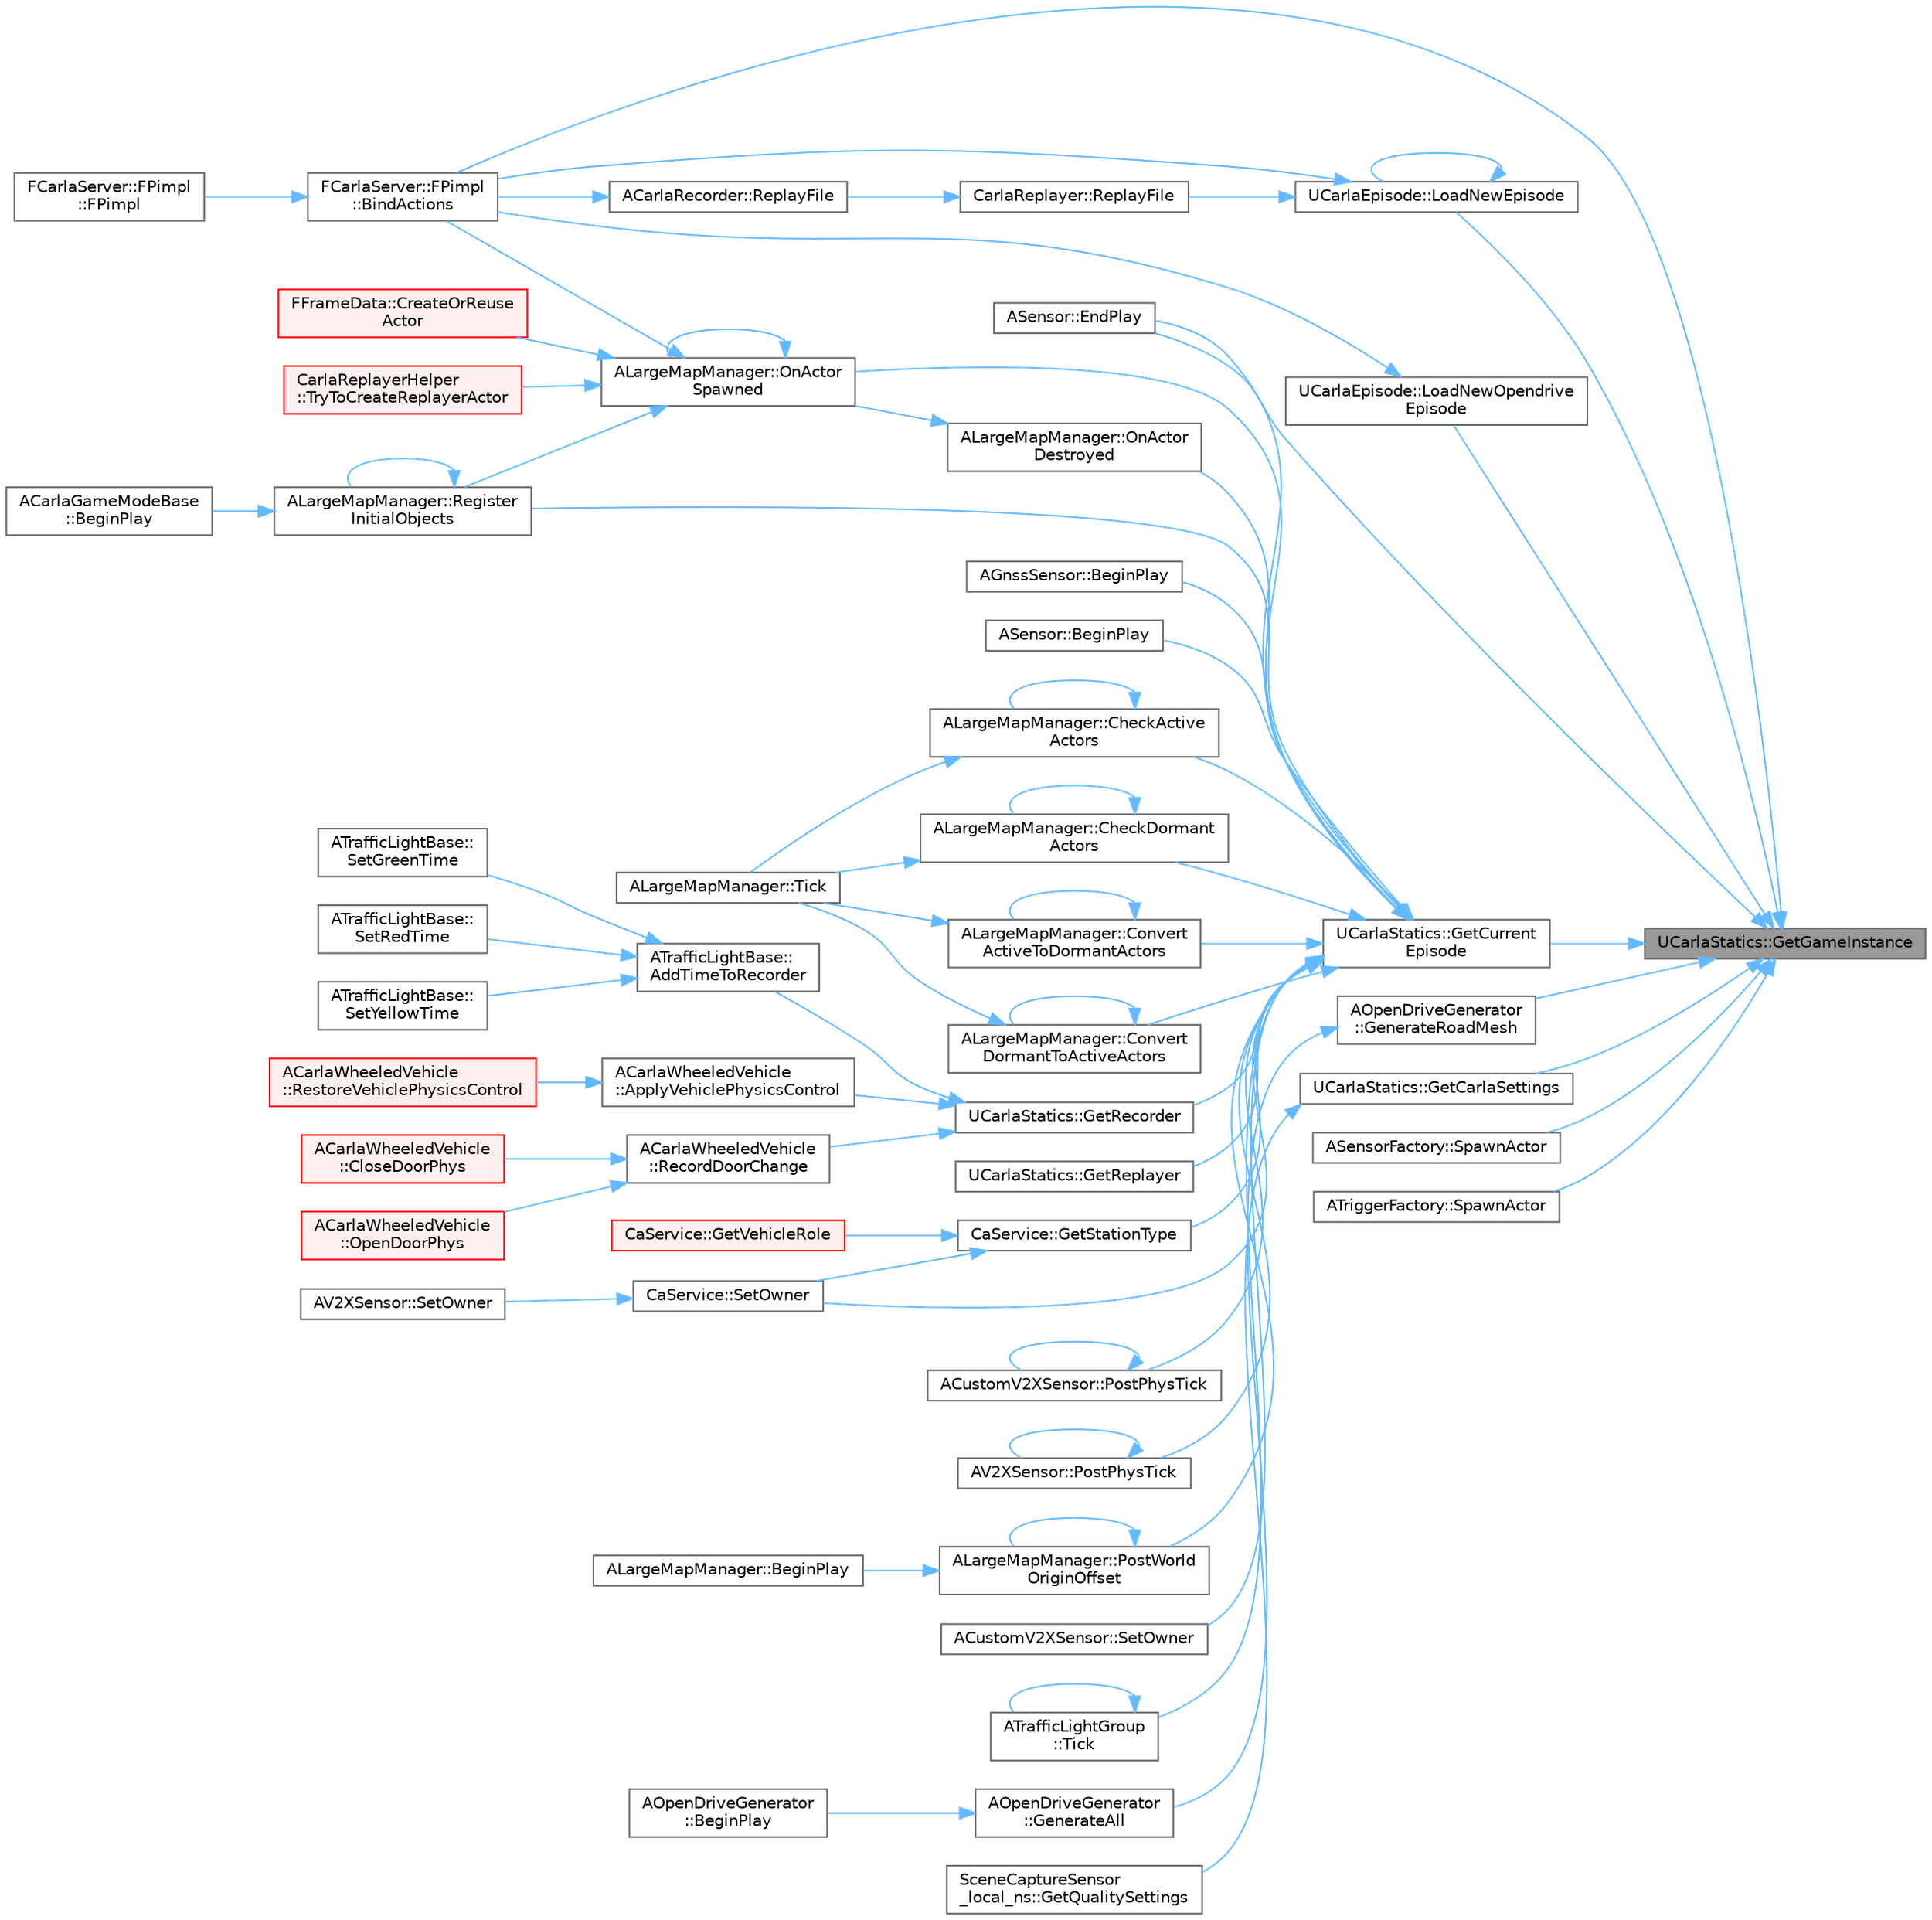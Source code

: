digraph "UCarlaStatics::GetGameInstance"
{
 // INTERACTIVE_SVG=YES
 // LATEX_PDF_SIZE
  bgcolor="transparent";
  edge [fontname=Helvetica,fontsize=10,labelfontname=Helvetica,labelfontsize=10];
  node [fontname=Helvetica,fontsize=10,shape=box,height=0.2,width=0.4];
  rankdir="RL";
  Node1 [id="Node000001",label="UCarlaStatics::GetGameInstance",height=0.2,width=0.4,color="gray40", fillcolor="grey60", style="filled", fontcolor="black",tooltip=" "];
  Node1 -> Node2 [id="edge1_Node000001_Node000002",dir="back",color="steelblue1",style="solid",tooltip=" "];
  Node2 [id="Node000002",label="FCarlaServer::FPimpl\l::BindActions",height=0.2,width=0.4,color="grey40", fillcolor="white", style="filled",URL="$d7/d97/classFCarlaServer_1_1FPimpl.html#a675a6b572112a21e8bc011dddfd0de86",tooltip=" "];
  Node2 -> Node3 [id="edge2_Node000002_Node000003",dir="back",color="steelblue1",style="solid",tooltip=" "];
  Node3 [id="Node000003",label="FCarlaServer::FPimpl\l::FPimpl",height=0.2,width=0.4,color="grey40", fillcolor="white", style="filled",URL="$d7/d97/classFCarlaServer_1_1FPimpl.html#ab9ff29fc81bd2f9a14677941c7f7b62d",tooltip=" "];
  Node1 -> Node4 [id="edge3_Node000001_Node000004",dir="back",color="steelblue1",style="solid",tooltip=" "];
  Node4 [id="Node000004",label="ASensor::EndPlay",height=0.2,width=0.4,color="grey40", fillcolor="white", style="filled",URL="$d3/d01/classASensor.html#a1c9f916c2383430fb6a125a3d2725c76",tooltip=" "];
  Node1 -> Node5 [id="edge4_Node000001_Node000005",dir="back",color="steelblue1",style="solid",tooltip=" "];
  Node5 [id="Node000005",label="AOpenDriveGenerator\l::GenerateRoadMesh",height=0.2,width=0.4,color="grey40", fillcolor="white", style="filled",URL="$d1/db0/classAOpenDriveGenerator.html#a694d4a1aa944fdb39620d8c06ddb11b5",tooltip="Generates the road and sidewalk mesh based on the OpenDRIVE information."];
  Node5 -> Node6 [id="edge5_Node000005_Node000006",dir="back",color="steelblue1",style="solid",tooltip=" "];
  Node6 [id="Node000006",label="AOpenDriveGenerator\l::GenerateAll",height=0.2,width=0.4,color="grey40", fillcolor="white", style="filled",URL="$d1/db0/classAOpenDriveGenerator.html#ac2724dde02c2a8ea7b25f11107f734a7",tooltip=" "];
  Node6 -> Node7 [id="edge6_Node000006_Node000007",dir="back",color="steelblue1",style="solid",tooltip=" "];
  Node7 [id="Node000007",label="AOpenDriveGenerator\l::BeginPlay",height=0.2,width=0.4,color="grey40", fillcolor="white", style="filled",URL="$d1/db0/classAOpenDriveGenerator.html#aab0452237a38c80a16bc5e96018e6819",tooltip=" "];
  Node1 -> Node8 [id="edge7_Node000001_Node000008",dir="back",color="steelblue1",style="solid",tooltip=" "];
  Node8 [id="Node000008",label="UCarlaStatics::GetCarlaSettings",height=0.2,width=0.4,color="grey40", fillcolor="white", style="filled",URL="$d7/d1e/classUCarlaStatics.html#a44a8548d0a8facfa8fe776c082ce85dc",tooltip=" "];
  Node8 -> Node9 [id="edge8_Node000008_Node000009",dir="back",color="steelblue1",style="solid",tooltip=" "];
  Node9 [id="Node000009",label="SceneCaptureSensor\l_local_ns::GetQualitySettings",height=0.2,width=0.4,color="grey40", fillcolor="white", style="filled",URL="$d4/d8e/namespaceSceneCaptureSensor__local__ns.html#a6fabbf54ccb10e224c102888ae4e8191",tooltip=" "];
  Node1 -> Node10 [id="edge9_Node000001_Node000010",dir="back",color="steelblue1",style="solid",tooltip=" "];
  Node10 [id="Node000010",label="UCarlaStatics::GetCurrent\lEpisode",height=0.2,width=0.4,color="grey40", fillcolor="white", style="filled",URL="$d7/d1e/classUCarlaStatics.html#a83f2a341e32413abf1ec85ee740c2036",tooltip=" "];
  Node10 -> Node11 [id="edge10_Node000010_Node000011",dir="back",color="steelblue1",style="solid",tooltip=" "];
  Node11 [id="Node000011",label="AGnssSensor::BeginPlay",height=0.2,width=0.4,color="grey40", fillcolor="white", style="filled",URL="$d0/dc3/classAGnssSensor.html#acea9f41a2082ea77b67c9a477888b0ef",tooltip=" "];
  Node10 -> Node12 [id="edge11_Node000010_Node000012",dir="back",color="steelblue1",style="solid",tooltip=" "];
  Node12 [id="Node000012",label="ASensor::BeginPlay",height=0.2,width=0.4,color="grey40", fillcolor="white", style="filled",URL="$d3/d01/classASensor.html#ae63f0e969a04a2c3e9b4c1e7c9d04415",tooltip=" "];
  Node10 -> Node13 [id="edge12_Node000010_Node000013",dir="back",color="steelblue1",style="solid",tooltip=" "];
  Node13 [id="Node000013",label="ALargeMapManager::CheckActive\lActors",height=0.2,width=0.4,color="grey40", fillcolor="white", style="filled",URL="$d9/d4b/classALargeMapManager.html#a4d5cd9f2685df9c0b4b7f0bb1e438d51",tooltip=" "];
  Node13 -> Node13 [id="edge13_Node000013_Node000013",dir="back",color="steelblue1",style="solid",tooltip=" "];
  Node13 -> Node14 [id="edge14_Node000013_Node000014",dir="back",color="steelblue1",style="solid",tooltip=" "];
  Node14 [id="Node000014",label="ALargeMapManager::Tick",height=0.2,width=0.4,color="grey40", fillcolor="white", style="filled",URL="$d9/d4b/classALargeMapManager.html#aa8b88f7b5c296ff148be41becbd67201",tooltip=" "];
  Node10 -> Node15 [id="edge15_Node000010_Node000015",dir="back",color="steelblue1",style="solid",tooltip=" "];
  Node15 [id="Node000015",label="ALargeMapManager::CheckDormant\lActors",height=0.2,width=0.4,color="grey40", fillcolor="white", style="filled",URL="$d9/d4b/classALargeMapManager.html#a3726918078acb9facd89c80060c19bd5",tooltip=" "];
  Node15 -> Node15 [id="edge16_Node000015_Node000015",dir="back",color="steelblue1",style="solid",tooltip=" "];
  Node15 -> Node14 [id="edge17_Node000015_Node000014",dir="back",color="steelblue1",style="solid",tooltip=" "];
  Node10 -> Node16 [id="edge18_Node000010_Node000016",dir="back",color="steelblue1",style="solid",tooltip=" "];
  Node16 [id="Node000016",label="ALargeMapManager::Convert\lActiveToDormantActors",height=0.2,width=0.4,color="grey40", fillcolor="white", style="filled",URL="$d9/d4b/classALargeMapManager.html#a2d2e749399bfa87c7489acafbda4b9c4",tooltip=" "];
  Node16 -> Node16 [id="edge19_Node000016_Node000016",dir="back",color="steelblue1",style="solid",tooltip=" "];
  Node16 -> Node14 [id="edge20_Node000016_Node000014",dir="back",color="steelblue1",style="solid",tooltip=" "];
  Node10 -> Node17 [id="edge21_Node000010_Node000017",dir="back",color="steelblue1",style="solid",tooltip=" "];
  Node17 [id="Node000017",label="ALargeMapManager::Convert\lDormantToActiveActors",height=0.2,width=0.4,color="grey40", fillcolor="white", style="filled",URL="$d9/d4b/classALargeMapManager.html#a062965aae5dfdacf19dd1e99649297ef",tooltip=" "];
  Node17 -> Node17 [id="edge22_Node000017_Node000017",dir="back",color="steelblue1",style="solid",tooltip=" "];
  Node17 -> Node14 [id="edge23_Node000017_Node000014",dir="back",color="steelblue1",style="solid",tooltip=" "];
  Node10 -> Node4 [id="edge24_Node000010_Node000004",dir="back",color="steelblue1",style="solid",tooltip=" "];
  Node10 -> Node18 [id="edge25_Node000010_Node000018",dir="back",color="steelblue1",style="solid",tooltip=" "];
  Node18 [id="Node000018",label="UCarlaStatics::GetRecorder",height=0.2,width=0.4,color="grey40", fillcolor="white", style="filled",URL="$d7/d1e/classUCarlaStatics.html#adf84009ecb71dd12430e36c61a030c91",tooltip=" "];
  Node18 -> Node19 [id="edge26_Node000018_Node000019",dir="back",color="steelblue1",style="solid",tooltip=" "];
  Node19 [id="Node000019",label="ATrafficLightBase::\lAddTimeToRecorder",height=0.2,width=0.4,color="grey40", fillcolor="white", style="filled",URL="$d2/d23/classATrafficLightBase.html#a198ef6d46059a738a74ab3e486e72480",tooltip=" "];
  Node19 -> Node20 [id="edge27_Node000019_Node000020",dir="back",color="steelblue1",style="solid",tooltip=" "];
  Node20 [id="Node000020",label="ATrafficLightBase::\lSetGreenTime",height=0.2,width=0.4,color="grey40", fillcolor="white", style="filled",URL="$d2/d23/classATrafficLightBase.html#a206a26b4e94cae1f78d980956aa30b63",tooltip=" "];
  Node19 -> Node21 [id="edge28_Node000019_Node000021",dir="back",color="steelblue1",style="solid",tooltip=" "];
  Node21 [id="Node000021",label="ATrafficLightBase::\lSetRedTime",height=0.2,width=0.4,color="grey40", fillcolor="white", style="filled",URL="$d2/d23/classATrafficLightBase.html#a2e9bf395dc79771a44894ca2a707a20e",tooltip=" "];
  Node19 -> Node22 [id="edge29_Node000019_Node000022",dir="back",color="steelblue1",style="solid",tooltip=" "];
  Node22 [id="Node000022",label="ATrafficLightBase::\lSetYellowTime",height=0.2,width=0.4,color="grey40", fillcolor="white", style="filled",URL="$d2/d23/classATrafficLightBase.html#a8972cbc12685d90117a42884cbfe7dbf",tooltip=" "];
  Node18 -> Node23 [id="edge30_Node000018_Node000023",dir="back",color="steelblue1",style="solid",tooltip=" "];
  Node23 [id="Node000023",label="ACarlaWheeledVehicle\l::ApplyVehiclePhysicsControl",height=0.2,width=0.4,color="grey40", fillcolor="white", style="filled",URL="$d5/d70/classACarlaWheeledVehicle.html#a3e610d951ef26385950981f732fa9f42",tooltip=" "];
  Node23 -> Node24 [id="edge31_Node000023_Node000024",dir="back",color="steelblue1",style="solid",tooltip=" "];
  Node24 [id="Node000024",label="ACarlaWheeledVehicle\l::RestoreVehiclePhysicsControl",height=0.2,width=0.4,color="red", fillcolor="#FFF0F0", style="filled",URL="$d5/d70/classACarlaWheeledVehicle.html#a0eb752614da592e60b34079ca09d0331",tooltip=" "];
  Node18 -> Node36 [id="edge32_Node000018_Node000036",dir="back",color="steelblue1",style="solid",tooltip=" "];
  Node36 [id="Node000036",label="ACarlaWheeledVehicle\l::RecordDoorChange",height=0.2,width=0.4,color="grey40", fillcolor="white", style="filled",URL="$d5/d70/classACarlaWheeledVehicle.html#a087b3bd2e47d6662fce3e4f0da7cca61",tooltip=" "];
  Node36 -> Node37 [id="edge33_Node000036_Node000037",dir="back",color="steelblue1",style="solid",tooltip=" "];
  Node37 [id="Node000037",label="ACarlaWheeledVehicle\l::CloseDoorPhys",height=0.2,width=0.4,color="red", fillcolor="#FFF0F0", style="filled",URL="$d5/d70/classACarlaWheeledVehicle.html#a114c84eaff7178ef92e37ea0e0ac9e34",tooltip=" "];
  Node36 -> Node42 [id="edge34_Node000036_Node000042",dir="back",color="steelblue1",style="solid",tooltip=" "];
  Node42 [id="Node000042",label="ACarlaWheeledVehicle\l::OpenDoorPhys",height=0.2,width=0.4,color="red", fillcolor="#FFF0F0", style="filled",URL="$d5/d70/classACarlaWheeledVehicle.html#ac366b344047c94137d813a4a8a35eaeb",tooltip=" "];
  Node10 -> Node44 [id="edge35_Node000010_Node000044",dir="back",color="steelblue1",style="solid",tooltip=" "];
  Node44 [id="Node000044",label="UCarlaStatics::GetReplayer",height=0.2,width=0.4,color="grey40", fillcolor="white", style="filled",URL="$d7/d1e/classUCarlaStatics.html#a5ee29a8e81946d980005498cfe5bb8bf",tooltip=" "];
  Node10 -> Node45 [id="edge36_Node000010_Node000045",dir="back",color="steelblue1",style="solid",tooltip=" "];
  Node45 [id="Node000045",label="CaService::GetStationType",height=0.2,width=0.4,color="grey40", fillcolor="white", style="filled",URL="$dc/d72/classCaService.html#a7105f7ab694ddaea0197a56de24b73b3",tooltip=" "];
  Node45 -> Node46 [id="edge37_Node000045_Node000046",dir="back",color="steelblue1",style="solid",tooltip=" "];
  Node46 [id="Node000046",label="CaService::GetVehicleRole",height=0.2,width=0.4,color="red", fillcolor="#FFF0F0", style="filled",URL="$dc/d72/classCaService.html#ac397149ba82d955896c5ea232b08a572",tooltip=" "];
  Node45 -> Node54 [id="edge38_Node000045_Node000054",dir="back",color="steelblue1",style="solid",tooltip=" "];
  Node54 [id="Node000054",label="CaService::SetOwner",height=0.2,width=0.4,color="grey40", fillcolor="white", style="filled",URL="$dc/d72/classCaService.html#a39ee849e0fefea467ca92bc71f5fe392",tooltip=" "];
  Node54 -> Node55 [id="edge39_Node000054_Node000055",dir="back",color="steelblue1",style="solid",tooltip=" "];
  Node55 [id="Node000055",label="AV2XSensor::SetOwner",height=0.2,width=0.4,color="grey40", fillcolor="white", style="filled",URL="$d3/dd4/classAV2XSensor.html#abd5c6417564756ef510da38fdab63738",tooltip=" "];
  Node10 -> Node56 [id="edge40_Node000010_Node000056",dir="back",color="steelblue1",style="solid",tooltip=" "];
  Node56 [id="Node000056",label="ALargeMapManager::OnActor\lDestroyed",height=0.2,width=0.4,color="grey40", fillcolor="white", style="filled",URL="$d9/d4b/classALargeMapManager.html#a545b402731ad2e1bb7e5ee16a8ce8cbf",tooltip=" "];
  Node56 -> Node57 [id="edge41_Node000056_Node000057",dir="back",color="steelblue1",style="solid",tooltip=" "];
  Node57 [id="Node000057",label="ALargeMapManager::OnActor\lSpawned",height=0.2,width=0.4,color="grey40", fillcolor="white", style="filled",URL="$d9/d4b/classALargeMapManager.html#a4db8db5e5de04f87f71b1fd36d9b6735",tooltip=" "];
  Node57 -> Node2 [id="edge42_Node000057_Node000002",dir="back",color="steelblue1",style="solid",tooltip=" "];
  Node57 -> Node58 [id="edge43_Node000057_Node000058",dir="back",color="steelblue1",style="solid",tooltip=" "];
  Node58 [id="Node000058",label="FFrameData::CreateOrReuse\lActor",height=0.2,width=0.4,color="red", fillcolor="#FFF0F0", style="filled",URL="$de/db4/classFFrameData.html#a1a36eaa480c6a680c42ad3a4af5452e9",tooltip=" "];
  Node57 -> Node57 [id="edge44_Node000057_Node000057",dir="back",color="steelblue1",style="solid",tooltip=" "];
  Node57 -> Node61 [id="edge45_Node000057_Node000061",dir="back",color="steelblue1",style="solid",tooltip=" "];
  Node61 [id="Node000061",label="ALargeMapManager::Register\lInitialObjects",height=0.2,width=0.4,color="grey40", fillcolor="white", style="filled",URL="$d9/d4b/classALargeMapManager.html#a0cb42207dd6d375bd65bdafe6ae9e9f9",tooltip=" "];
  Node61 -> Node62 [id="edge46_Node000061_Node000062",dir="back",color="steelblue1",style="solid",tooltip=" "];
  Node62 [id="Node000062",label="ACarlaGameModeBase\l::BeginPlay",height=0.2,width=0.4,color="grey40", fillcolor="white", style="filled",URL="$db/de5/classACarlaGameModeBase.html#a3909b055b351f69d7ad1e39a42e72e3d",tooltip=" "];
  Node61 -> Node61 [id="edge47_Node000061_Node000061",dir="back",color="steelblue1",style="solid",tooltip=" "];
  Node57 -> Node63 [id="edge48_Node000057_Node000063",dir="back",color="steelblue1",style="solid",tooltip=" "];
  Node63 [id="Node000063",label="CarlaReplayerHelper\l::TryToCreateReplayerActor",height=0.2,width=0.4,color="red", fillcolor="#FFF0F0", style="filled",URL="$d8/d27/classCarlaReplayerHelper.html#a12b09e8ccf752714a3114f9858c274e7",tooltip=" "];
  Node10 -> Node57 [id="edge49_Node000010_Node000057",dir="back",color="steelblue1",style="solid",tooltip=" "];
  Node10 -> Node80 [id="edge50_Node000010_Node000080",dir="back",color="steelblue1",style="solid",tooltip=" "];
  Node80 [id="Node000080",label="ACustomV2XSensor::PostPhysTick",height=0.2,width=0.4,color="grey40", fillcolor="white", style="filled",URL="$de/d1f/classACustomV2XSensor.html#ab7792a4f25d71f82e3bebb3828fab743",tooltip=" "];
  Node80 -> Node80 [id="edge51_Node000080_Node000080",dir="back",color="steelblue1",style="solid",tooltip=" "];
  Node10 -> Node81 [id="edge52_Node000010_Node000081",dir="back",color="steelblue1",style="solid",tooltip=" "];
  Node81 [id="Node000081",label="AV2XSensor::PostPhysTick",height=0.2,width=0.4,color="grey40", fillcolor="white", style="filled",URL="$d3/dd4/classAV2XSensor.html#ab14344142856578bb4cc69b597318a9c",tooltip=" "];
  Node81 -> Node81 [id="edge53_Node000081_Node000081",dir="back",color="steelblue1",style="solid",tooltip=" "];
  Node10 -> Node82 [id="edge54_Node000010_Node000082",dir="back",color="steelblue1",style="solid",tooltip=" "];
  Node82 [id="Node000082",label="ALargeMapManager::PostWorld\lOriginOffset",height=0.2,width=0.4,color="grey40", fillcolor="white", style="filled",URL="$d9/d4b/classALargeMapManager.html#abf26c31bbf6b18e678d4aff461f2913e",tooltip=" "];
  Node82 -> Node83 [id="edge55_Node000082_Node000083",dir="back",color="steelblue1",style="solid",tooltip=" "];
  Node83 [id="Node000083",label="ALargeMapManager::BeginPlay",height=0.2,width=0.4,color="grey40", fillcolor="white", style="filled",URL="$d9/d4b/classALargeMapManager.html#a173575639e1f2c91e0b288c979598c21",tooltip=" "];
  Node82 -> Node82 [id="edge56_Node000082_Node000082",dir="back",color="steelblue1",style="solid",tooltip=" "];
  Node10 -> Node61 [id="edge57_Node000010_Node000061",dir="back",color="steelblue1",style="solid",tooltip=" "];
  Node10 -> Node84 [id="edge58_Node000010_Node000084",dir="back",color="steelblue1",style="solid",tooltip=" "];
  Node84 [id="Node000084",label="ACustomV2XSensor::SetOwner",height=0.2,width=0.4,color="grey40", fillcolor="white", style="filled",URL="$de/d1f/classACustomV2XSensor.html#a2e54239dff9cbe9b76c9acecc2e0c978",tooltip=" "];
  Node10 -> Node54 [id="edge59_Node000010_Node000054",dir="back",color="steelblue1",style="solid",tooltip=" "];
  Node10 -> Node85 [id="edge60_Node000010_Node000085",dir="back",color="steelblue1",style="solid",tooltip=" "];
  Node85 [id="Node000085",label="ATrafficLightGroup\l::Tick",height=0.2,width=0.4,color="grey40", fillcolor="white", style="filled",URL="$dd/d12/classATrafficLightGroup.html#a7e7e94e36f48f340dad08a7b16d7ab3d",tooltip=" "];
  Node85 -> Node85 [id="edge61_Node000085_Node000085",dir="back",color="steelblue1",style="solid",tooltip=" "];
  Node1 -> Node86 [id="edge62_Node000001_Node000086",dir="back",color="steelblue1",style="solid",tooltip=" "];
  Node86 [id="Node000086",label="UCarlaEpisode::LoadNewEpisode",height=0.2,width=0.4,color="grey40", fillcolor="white", style="filled",URL="$dc/d84/classUCarlaEpisode.html#ade49c565b15265f72bb0da9704573a14",tooltip="Load a new map and start a new episode."];
  Node86 -> Node2 [id="edge63_Node000086_Node000002",dir="back",color="steelblue1",style="solid",tooltip=" "];
  Node86 -> Node86 [id="edge64_Node000086_Node000086",dir="back",color="steelblue1",style="solid",tooltip=" "];
  Node86 -> Node69 [id="edge65_Node000086_Node000069",dir="back",color="steelblue1",style="solid",tooltip=" "];
  Node69 [id="Node000069",label="CarlaReplayer::ReplayFile",height=0.2,width=0.4,color="grey40", fillcolor="white", style="filled",URL="$dc/dc6/classCarlaReplayer.html#a480fd94fedc2367d7f7f58f17f3cd5a4",tooltip=" "];
  Node69 -> Node70 [id="edge66_Node000069_Node000070",dir="back",color="steelblue1",style="solid",tooltip=" "];
  Node70 [id="Node000070",label="ACarlaRecorder::ReplayFile",height=0.2,width=0.4,color="grey40", fillcolor="white", style="filled",URL="$dd/db9/classACarlaRecorder.html#a5dc891241c275eedcf6b1f189751520b",tooltip=" "];
  Node70 -> Node2 [id="edge67_Node000070_Node000002",dir="back",color="steelblue1",style="solid",tooltip=" "];
  Node1 -> Node87 [id="edge68_Node000001_Node000087",dir="back",color="steelblue1",style="solid",tooltip=" "];
  Node87 [id="Node000087",label="UCarlaEpisode::LoadNewOpendrive\lEpisode",height=0.2,width=0.4,color="grey40", fillcolor="white", style="filled",URL="$dc/d84/classUCarlaEpisode.html#a3eeed56e0cc3cf04d266b86c5a88c3ed",tooltip="Load a new map generating the mesh from OpenDRIVE data and start a new episode."];
  Node87 -> Node2 [id="edge69_Node000087_Node000002",dir="back",color="steelblue1",style="solid",tooltip=" "];
  Node1 -> Node88 [id="edge70_Node000001_Node000088",dir="back",color="steelblue1",style="solid",tooltip=" "];
  Node88 [id="Node000088",label="ASensorFactory::SpawnActor",height=0.2,width=0.4,color="grey40", fillcolor="white", style="filled",URL="$df/d9e/classASensorFactory.html#a98d8a966c03351611dffe60ac26c6c91",tooltip="Spawn an actor based on ActorDescription and Transform."];
  Node1 -> Node89 [id="edge71_Node000001_Node000089",dir="back",color="steelblue1",style="solid",tooltip=" "];
  Node89 [id="Node000089",label="ATriggerFactory::SpawnActor",height=0.2,width=0.4,color="grey40", fillcolor="white", style="filled",URL="$d0/df9/classATriggerFactory.html#ab9cf40937d3e165697f6838e35ea0c0d",tooltip="Spawn an actor based on ActorDescription and Transform."];
}
